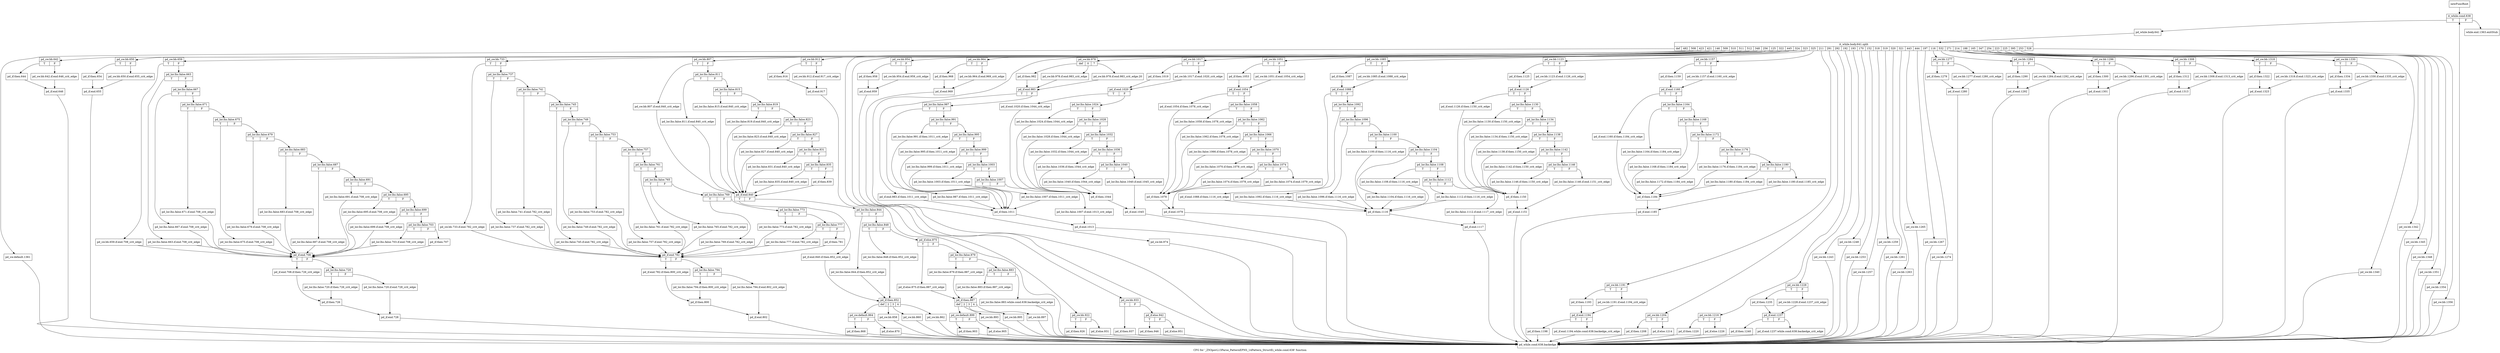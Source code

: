 digraph "CFG for '_ZN3povL13Parse_PatternEPNS_14Pattern_StructEi_while.cond.638' function" {
	label="CFG for '_ZN3povL13Parse_PatternEPNS_14Pattern_StructEi_while.cond.638' function";

	Node0x28d3e80 [shape=record,label="{newFuncRoot}"];
	Node0x28d3e80 -> Node0x28d3f20;
	Node0x28d3ed0 [shape=record,label="{while.end.1363.exitStub}"];
	Node0x28d3f20 [shape=record,label="{it_while.cond.638|{<s0>T|<s1>F}}"];
	Node0x28d3f20:s0 -> Node0x28d3f70;
	Node0x28d3f20:s1 -> Node0x28d3ed0;
	Node0x28d3f70 [shape=record,label="{pd_while.body.641}"];
	Node0x28d3f70 -> Node0x3920010;
	Node0x3920010 [shape=record,label="{it_while.body.641.split|{<s0>def|<s1>482|<s2>508|<s3>423|<s4>421|<s5>146|<s6>509|<s7>510|<s8>511|<s9>512|<s10>348|<s11>256|<s12>125|<s13>322|<s14>445|<s15>324|<s16>323|<s17>325|<s18>211|<s19>291|<s20>292|<s21>192|<s22>193|<s23>170|<s24>152|<s25>318|<s26>319|<s27>320|<s28>321|<s29>443|<s30>444|<s31>197|<s32>116|<s33>532|<s34>271|<s35>214|<s36>188|<s37>165|<s38>347|<s39>254|<s40>223|<s41>225|<s42>395|<s43>253|<s44>528}}"];
	Node0x3920010:s0 -> Node0x28da050;
	Node0x3920010:s1 -> Node0x28d9f10;
	Node0x3920010:s2 -> Node0x28d9dd0;
	Node0x3920010:s3 -> Node0x28d93d0;
	Node0x3920010:s4 -> Node0x28d89d0;
	Node0x3920010:s5 -> Node0x28d7c10;
	Node0x3920010:s6 -> Node0x28d7ad0;
	Node0x3920010:s7 -> Node0x28d79e0;
	Node0x3920010:s8 -> Node0x28d7850;
	Node0x3920010:s9 -> Node0x28d7710;
	Node0x3920010:s10 -> Node0x28d75d0;
	Node0x3920010:s11 -> Node0x28d7580;
	Node0x3920010:s12 -> Node0x28d6ef0;
	Node0x3920010:s13 -> Node0x28d6950;
	Node0x3920010:s14 -> Node0x28d63b0;
	Node0x3920010:s15 -> Node0x28d5d70;
	Node0x3920010:s16 -> Node0x28d57d0;
	Node0x3920010:s17 -> Node0x28d5230;
	Node0x3920010:s18 -> Node0x28d5050;
	Node0x3920010:s19 -> Node0x28d4f60;
	Node0x3920010:s20 -> Node0x28d4e70;
	Node0x3920010:s21 -> Node0x28d4c90;
	Node0x3920010:s22 -> Node0x28d4c40;
	Node0x3920010:s23 -> Node0x28d4bf0;
	Node0x3920010:s24 -> Node0x28d4ba0;
	Node0x3920010:s25 -> Node0x28d4b50;
	Node0x3920010:s26 -> Node0x28d4b00;
	Node0x3920010:s27 -> Node0x28d4ab0;
	Node0x3920010:s28 -> Node0x28d4a60;
	Node0x3920010:s29 -> Node0x28d4a10;
	Node0x3920010:s30 -> Node0x28d49c0;
	Node0x3920010:s31 -> Node0x28d4970;
	Node0x3920010:s32 -> Node0x28d4830;
	Node0x3920010:s33 -> Node0x28d46f0;
	Node0x3920010:s34 -> Node0x28d45b0;
	Node0x3920010:s35 -> Node0x28d4470;
	Node0x3920010:s36 -> Node0x28d4330;
	Node0x3920010:s37 -> Node0x28d41f0;
	Node0x3920010:s38 -> Node0x28d41a0;
	Node0x3920010:s39 -> Node0x28d4150;
	Node0x3920010:s40 -> Node0x28d4100;
	Node0x3920010:s41 -> Node0x28d40b0;
	Node0x3920010:s42 -> Node0x28d4060;
	Node0x3920010:s43 -> Node0x28d4010;
	Node0x3920010:s44 -> Node0x28d3fc0;
	Node0x28d3fc0 [shape=record,label="{pd_sw.bb.1356}"];
	Node0x28d3fc0 -> Node0x28da0a0;
	Node0x28d4010 [shape=record,label="{pd_sw.bb.1354}"];
	Node0x28d4010 -> Node0x28da0a0;
	Node0x28d4060 [shape=record,label="{pd_sw.bb.1351}"];
	Node0x28d4060 -> Node0x28da0a0;
	Node0x28d40b0 [shape=record,label="{pd_sw.bb.1348}"];
	Node0x28d40b0 -> Node0x28da0a0;
	Node0x28d4100 [shape=record,label="{pd_sw.bb.1345}"];
	Node0x28d4100 -> Node0x28da0a0;
	Node0x28d4150 [shape=record,label="{pd_sw.bb.1342}"];
	Node0x28d4150 -> Node0x28da0a0;
	Node0x28d41a0 [shape=record,label="{pd_sw.bb.1340}"];
	Node0x28d41a0 -> Node0x28da0a0;
	Node0x28d41f0 [shape=record,label="{pd_sw.bb.1330|{<s0>T|<s1>F}}"];
	Node0x28d41f0:s0 -> Node0x28d4290;
	Node0x28d41f0:s1 -> Node0x28d4240;
	Node0x28d4240 [shape=record,label="{pd_sw.bb.1330.if.end.1335_crit_edge}"];
	Node0x28d4240 -> Node0x28d42e0;
	Node0x28d4290 [shape=record,label="{pd_if.then.1334}"];
	Node0x28d4290 -> Node0x28d42e0;
	Node0x28d42e0 [shape=record,label="{pd_if.end.1335}"];
	Node0x28d42e0 -> Node0x28da0a0;
	Node0x28d4330 [shape=record,label="{pd_sw.bb.1318|{<s0>T|<s1>F}}"];
	Node0x28d4330:s0 -> Node0x28d43d0;
	Node0x28d4330:s1 -> Node0x28d4380;
	Node0x28d4380 [shape=record,label="{pd_sw.bb.1318.if.end.1323_crit_edge}"];
	Node0x28d4380 -> Node0x28d4420;
	Node0x28d43d0 [shape=record,label="{pd_if.then.1322}"];
	Node0x28d43d0 -> Node0x28d4420;
	Node0x28d4420 [shape=record,label="{pd_if.end.1323}"];
	Node0x28d4420 -> Node0x28da0a0;
	Node0x28d4470 [shape=record,label="{pd_sw.bb.1308|{<s0>T|<s1>F}}"];
	Node0x28d4470:s0 -> Node0x28d4510;
	Node0x28d4470:s1 -> Node0x28d44c0;
	Node0x28d44c0 [shape=record,label="{pd_sw.bb.1308.if.end.1313_crit_edge}"];
	Node0x28d44c0 -> Node0x28d4560;
	Node0x28d4510 [shape=record,label="{pd_if.then.1312}"];
	Node0x28d4510 -> Node0x28d4560;
	Node0x28d4560 [shape=record,label="{pd_if.end.1313}"];
	Node0x28d4560 -> Node0x28da0a0;
	Node0x28d45b0 [shape=record,label="{pd_sw.bb.1296|{<s0>T|<s1>F}}"];
	Node0x28d45b0:s0 -> Node0x28d4650;
	Node0x28d45b0:s1 -> Node0x28d4600;
	Node0x28d4600 [shape=record,label="{pd_sw.bb.1296.if.end.1301_crit_edge}"];
	Node0x28d4600 -> Node0x28d46a0;
	Node0x28d4650 [shape=record,label="{pd_if.then.1300}"];
	Node0x28d4650 -> Node0x28d46a0;
	Node0x28d46a0 [shape=record,label="{pd_if.end.1301}"];
	Node0x28d46a0 -> Node0x28da0a0;
	Node0x28d46f0 [shape=record,label="{pd_sw.bb.1284|{<s0>T|<s1>F}}"];
	Node0x28d46f0:s0 -> Node0x28d4790;
	Node0x28d46f0:s1 -> Node0x28d4740;
	Node0x28d4740 [shape=record,label="{pd_sw.bb.1284.if.end.1292_crit_edge}"];
	Node0x28d4740 -> Node0x28d47e0;
	Node0x28d4790 [shape=record,label="{pd_if.then.1290}"];
	Node0x28d4790 -> Node0x28d47e0;
	Node0x28d47e0 [shape=record,label="{pd_if.end.1292}"];
	Node0x28d47e0 -> Node0x28da0a0;
	Node0x28d4830 [shape=record,label="{pd_sw.bb.1277|{<s0>T|<s1>F}}"];
	Node0x28d4830:s0 -> Node0x28d48d0;
	Node0x28d4830:s1 -> Node0x28d4880;
	Node0x28d4880 [shape=record,label="{pd_sw.bb.1277.if.end.1280_crit_edge}"];
	Node0x28d4880 -> Node0x28d4920;
	Node0x28d48d0 [shape=record,label="{pd_if.then.1279}"];
	Node0x28d48d0 -> Node0x28d4920;
	Node0x28d4920 [shape=record,label="{pd_if.end.1280}"];
	Node0x28d4920 -> Node0x28da0a0;
	Node0x28d4970 [shape=record,label="{pd_sw.bb.1274}"];
	Node0x28d4970 -> Node0x28da0a0;
	Node0x28d49c0 [shape=record,label="{pd_sw.bb.1267}"];
	Node0x28d49c0 -> Node0x28da0a0;
	Node0x28d4a10 [shape=record,label="{pd_sw.bb.1265}"];
	Node0x28d4a10 -> Node0x28da0a0;
	Node0x28d4a60 [shape=record,label="{pd_sw.bb.1263}"];
	Node0x28d4a60 -> Node0x28da0a0;
	Node0x28d4ab0 [shape=record,label="{pd_sw.bb.1261}"];
	Node0x28d4ab0 -> Node0x28da0a0;
	Node0x28d4b00 [shape=record,label="{pd_sw.bb.1259}"];
	Node0x28d4b00 -> Node0x28da0a0;
	Node0x28d4b50 [shape=record,label="{pd_sw.bb.1257}"];
	Node0x28d4b50 -> Node0x28da0a0;
	Node0x28d4ba0 [shape=record,label="{pd_sw.bb.1253}"];
	Node0x28d4ba0 -> Node0x28da0a0;
	Node0x28d4bf0 [shape=record,label="{pd_sw.bb.1248}"];
	Node0x28d4bf0 -> Node0x28da0a0;
	Node0x28d4c40 [shape=record,label="{pd_sw.bb.1243}"];
	Node0x28d4c40 -> Node0x28da0a0;
	Node0x28d4c90 [shape=record,label="{pd_sw.bb.1228|{<s0>T|<s1>F}}"];
	Node0x28d4c90:s0 -> Node0x28d4d30;
	Node0x28d4c90:s1 -> Node0x28d4ce0;
	Node0x28d4ce0 [shape=record,label="{pd_sw.bb.1228.if.end.1237_crit_edge}"];
	Node0x28d4ce0 -> Node0x28d4d80;
	Node0x28d4d30 [shape=record,label="{pd_if.then.1235}"];
	Node0x28d4d30 -> Node0x28d4d80;
	Node0x28d4d80 [shape=record,label="{pd_if.end.1237|{<s0>T|<s1>F}}"];
	Node0x28d4d80:s0 -> Node0x28d4e20;
	Node0x28d4d80:s1 -> Node0x28d4dd0;
	Node0x28d4dd0 [shape=record,label="{pd_if.end.1237.while.cond.638.backedge_crit_edge}"];
	Node0x28d4dd0 -> Node0x28da0a0;
	Node0x28d4e20 [shape=record,label="{pd_if.then.1240}"];
	Node0x28d4e20 -> Node0x28da0a0;
	Node0x28d4e70 [shape=record,label="{pd_sw.bb.1216|{<s0>T|<s1>F}}"];
	Node0x28d4e70:s0 -> Node0x28d4f10;
	Node0x28d4e70:s1 -> Node0x28d4ec0;
	Node0x28d4ec0 [shape=record,label="{pd_if.else.1226}"];
	Node0x28d4ec0 -> Node0x28da0a0;
	Node0x28d4f10 [shape=record,label="{pd_if.then.1220}"];
	Node0x28d4f10 -> Node0x28da0a0;
	Node0x28d4f60 [shape=record,label="{pd_sw.bb.1204|{<s0>T|<s1>F}}"];
	Node0x28d4f60:s0 -> Node0x28d5000;
	Node0x28d4f60:s1 -> Node0x28d4fb0;
	Node0x28d4fb0 [shape=record,label="{pd_if.else.1214}"];
	Node0x28d4fb0 -> Node0x28da0a0;
	Node0x28d5000 [shape=record,label="{pd_if.then.1208}"];
	Node0x28d5000 -> Node0x28da0a0;
	Node0x28d5050 [shape=record,label="{pd_sw.bb.1191|{<s0>T|<s1>F}}"];
	Node0x28d5050:s0 -> Node0x28d50f0;
	Node0x28d5050:s1 -> Node0x28d50a0;
	Node0x28d50a0 [shape=record,label="{pd_sw.bb.1191.if.end.1194_crit_edge}"];
	Node0x28d50a0 -> Node0x28d5140;
	Node0x28d50f0 [shape=record,label="{pd_if.then.1193}"];
	Node0x28d50f0 -> Node0x28d5140;
	Node0x28d5140 [shape=record,label="{pd_if.end.1194|{<s0>T|<s1>F}}"];
	Node0x28d5140:s0 -> Node0x28d51e0;
	Node0x28d5140:s1 -> Node0x28d5190;
	Node0x28d5190 [shape=record,label="{pd_if.end.1194.while.cond.638.backedge_crit_edge}"];
	Node0x28d5190 -> Node0x28da0a0;
	Node0x28d51e0 [shape=record,label="{pd_if.then.1198}"];
	Node0x28d51e0 -> Node0x28da0a0;
	Node0x28d5230 [shape=record,label="{pd_sw.bb.1157|{<s0>T|<s1>F}}"];
	Node0x28d5230:s0 -> Node0x28d52d0;
	Node0x28d5230:s1 -> Node0x28d5280;
	Node0x28d5280 [shape=record,label="{pd_sw.bb.1157.if.end.1160_crit_edge}"];
	Node0x28d5280 -> Node0x28d5320;
	Node0x28d52d0 [shape=record,label="{pd_if.then.1159}"];
	Node0x28d52d0 -> Node0x28d5320;
	Node0x28d5320 [shape=record,label="{pd_if.end.1160|{<s0>T|<s1>F}}"];
	Node0x28d5320:s0 -> Node0x28d56e0;
	Node0x28d5320:s1 -> Node0x28d5370;
	Node0x28d5370 [shape=record,label="{pd_lor.lhs.false.1164|{<s0>T|<s1>F}}"];
	Node0x28d5370:s0 -> Node0x28d5690;
	Node0x28d5370:s1 -> Node0x28d53c0;
	Node0x28d53c0 [shape=record,label="{pd_lor.lhs.false.1168|{<s0>T|<s1>F}}"];
	Node0x28d53c0:s0 -> Node0x28d5640;
	Node0x28d53c0:s1 -> Node0x28d5410;
	Node0x28d5410 [shape=record,label="{pd_lor.lhs.false.1172|{<s0>T|<s1>F}}"];
	Node0x28d5410:s0 -> Node0x28d55f0;
	Node0x28d5410:s1 -> Node0x28d5460;
	Node0x28d5460 [shape=record,label="{pd_lor.lhs.false.1176|{<s0>T|<s1>F}}"];
	Node0x28d5460:s0 -> Node0x28d55a0;
	Node0x28d5460:s1 -> Node0x28d54b0;
	Node0x28d54b0 [shape=record,label="{pd_lor.lhs.false.1180|{<s0>T|<s1>F}}"];
	Node0x28d54b0:s0 -> Node0x28d5550;
	Node0x28d54b0:s1 -> Node0x28d5500;
	Node0x28d5500 [shape=record,label="{pd_lor.lhs.false.1180.if.end.1185_crit_edge}"];
	Node0x28d5500 -> Node0x28d5780;
	Node0x28d5550 [shape=record,label="{pd_lor.lhs.false.1180.if.then.1184_crit_edge}"];
	Node0x28d5550 -> Node0x28d5730;
	Node0x28d55a0 [shape=record,label="{pd_lor.lhs.false.1176.if.then.1184_crit_edge}"];
	Node0x28d55a0 -> Node0x28d5730;
	Node0x28d55f0 [shape=record,label="{pd_lor.lhs.false.1172.if.then.1184_crit_edge}"];
	Node0x28d55f0 -> Node0x28d5730;
	Node0x28d5640 [shape=record,label="{pd_lor.lhs.false.1168.if.then.1184_crit_edge}"];
	Node0x28d5640 -> Node0x28d5730;
	Node0x28d5690 [shape=record,label="{pd_lor.lhs.false.1164.if.then.1184_crit_edge}"];
	Node0x28d5690 -> Node0x28d5730;
	Node0x28d56e0 [shape=record,label="{pd_if.end.1160.if.then.1184_crit_edge}"];
	Node0x28d56e0 -> Node0x28d5730;
	Node0x28d5730 [shape=record,label="{pd_if.then.1184}"];
	Node0x28d5730 -> Node0x28d5780;
	Node0x28d5780 [shape=record,label="{pd_if.end.1185}"];
	Node0x28d5780 -> Node0x28da0a0;
	Node0x28d57d0 [shape=record,label="{pd_sw.bb.1123|{<s0>T|<s1>F}}"];
	Node0x28d57d0:s0 -> Node0x28d5870;
	Node0x28d57d0:s1 -> Node0x28d5820;
	Node0x28d5820 [shape=record,label="{pd_sw.bb.1123.if.end.1126_crit_edge}"];
	Node0x28d5820 -> Node0x28d58c0;
	Node0x28d5870 [shape=record,label="{pd_if.then.1125}"];
	Node0x28d5870 -> Node0x28d58c0;
	Node0x28d58c0 [shape=record,label="{pd_if.end.1126|{<s0>T|<s1>F}}"];
	Node0x28d58c0:s0 -> Node0x28d5c80;
	Node0x28d58c0:s1 -> Node0x28d5910;
	Node0x28d5910 [shape=record,label="{pd_lor.lhs.false.1130|{<s0>T|<s1>F}}"];
	Node0x28d5910:s0 -> Node0x28d5c30;
	Node0x28d5910:s1 -> Node0x28d5960;
	Node0x28d5960 [shape=record,label="{pd_lor.lhs.false.1134|{<s0>T|<s1>F}}"];
	Node0x28d5960:s0 -> Node0x28d5be0;
	Node0x28d5960:s1 -> Node0x28d59b0;
	Node0x28d59b0 [shape=record,label="{pd_lor.lhs.false.1138|{<s0>T|<s1>F}}"];
	Node0x28d59b0:s0 -> Node0x28d5b90;
	Node0x28d59b0:s1 -> Node0x28d5a00;
	Node0x28d5a00 [shape=record,label="{pd_lor.lhs.false.1142|{<s0>T|<s1>F}}"];
	Node0x28d5a00:s0 -> Node0x28d5b40;
	Node0x28d5a00:s1 -> Node0x28d5a50;
	Node0x28d5a50 [shape=record,label="{pd_lor.lhs.false.1146|{<s0>T|<s1>F}}"];
	Node0x28d5a50:s0 -> Node0x28d5af0;
	Node0x28d5a50:s1 -> Node0x28d5aa0;
	Node0x28d5aa0 [shape=record,label="{pd_lor.lhs.false.1146.if.end.1151_crit_edge}"];
	Node0x28d5aa0 -> Node0x28d5d20;
	Node0x28d5af0 [shape=record,label="{pd_lor.lhs.false.1146.if.then.1150_crit_edge}"];
	Node0x28d5af0 -> Node0x28d5cd0;
	Node0x28d5b40 [shape=record,label="{pd_lor.lhs.false.1142.if.then.1150_crit_edge}"];
	Node0x28d5b40 -> Node0x28d5cd0;
	Node0x28d5b90 [shape=record,label="{pd_lor.lhs.false.1138.if.then.1150_crit_edge}"];
	Node0x28d5b90 -> Node0x28d5cd0;
	Node0x28d5be0 [shape=record,label="{pd_lor.lhs.false.1134.if.then.1150_crit_edge}"];
	Node0x28d5be0 -> Node0x28d5cd0;
	Node0x28d5c30 [shape=record,label="{pd_lor.lhs.false.1130.if.then.1150_crit_edge}"];
	Node0x28d5c30 -> Node0x28d5cd0;
	Node0x28d5c80 [shape=record,label="{pd_if.end.1126.if.then.1150_crit_edge}"];
	Node0x28d5c80 -> Node0x28d5cd0;
	Node0x28d5cd0 [shape=record,label="{pd_if.then.1150}"];
	Node0x28d5cd0 -> Node0x28d5d20;
	Node0x28d5d20 [shape=record,label="{pd_if.end.1151}"];
	Node0x28d5d20 -> Node0x28da0a0;
	Node0x28d5d70 [shape=record,label="{pd_sw.bb.1085|{<s0>T|<s1>F}}"];
	Node0x28d5d70:s0 -> Node0x28d5e10;
	Node0x28d5d70:s1 -> Node0x28d5dc0;
	Node0x28d5dc0 [shape=record,label="{pd_sw.bb.1085.if.end.1088_crit_edge}"];
	Node0x28d5dc0 -> Node0x28d5e60;
	Node0x28d5e10 [shape=record,label="{pd_if.then.1087}"];
	Node0x28d5e10 -> Node0x28d5e60;
	Node0x28d5e60 [shape=record,label="{pd_if.end.1088|{<s0>T|<s1>F}}"];
	Node0x28d5e60:s0 -> Node0x28d62c0;
	Node0x28d5e60:s1 -> Node0x28d5eb0;
	Node0x28d5eb0 [shape=record,label="{pd_lor.lhs.false.1092|{<s0>T|<s1>F}}"];
	Node0x28d5eb0:s0 -> Node0x28d6270;
	Node0x28d5eb0:s1 -> Node0x28d5f00;
	Node0x28d5f00 [shape=record,label="{pd_lor.lhs.false.1096|{<s0>T|<s1>F}}"];
	Node0x28d5f00:s0 -> Node0x28d6220;
	Node0x28d5f00:s1 -> Node0x28d5f50;
	Node0x28d5f50 [shape=record,label="{pd_lor.lhs.false.1100|{<s0>T|<s1>F}}"];
	Node0x28d5f50:s0 -> Node0x28d61d0;
	Node0x28d5f50:s1 -> Node0x28d5fa0;
	Node0x28d5fa0 [shape=record,label="{pd_lor.lhs.false.1104|{<s0>T|<s1>F}}"];
	Node0x28d5fa0:s0 -> Node0x28d6180;
	Node0x28d5fa0:s1 -> Node0x28d5ff0;
	Node0x28d5ff0 [shape=record,label="{pd_lor.lhs.false.1108|{<s0>T|<s1>F}}"];
	Node0x28d5ff0:s0 -> Node0x28d6130;
	Node0x28d5ff0:s1 -> Node0x28d6040;
	Node0x28d6040 [shape=record,label="{pd_lor.lhs.false.1112|{<s0>T|<s1>F}}"];
	Node0x28d6040:s0 -> Node0x28d60e0;
	Node0x28d6040:s1 -> Node0x28d6090;
	Node0x28d6090 [shape=record,label="{pd_lor.lhs.false.1112.if.end.1117_crit_edge}"];
	Node0x28d6090 -> Node0x28d6360;
	Node0x28d60e0 [shape=record,label="{pd_lor.lhs.false.1112.if.then.1116_crit_edge}"];
	Node0x28d60e0 -> Node0x28d6310;
	Node0x28d6130 [shape=record,label="{pd_lor.lhs.false.1108.if.then.1116_crit_edge}"];
	Node0x28d6130 -> Node0x28d6310;
	Node0x28d6180 [shape=record,label="{pd_lor.lhs.false.1104.if.then.1116_crit_edge}"];
	Node0x28d6180 -> Node0x28d6310;
	Node0x28d61d0 [shape=record,label="{pd_lor.lhs.false.1100.if.then.1116_crit_edge}"];
	Node0x28d61d0 -> Node0x28d6310;
	Node0x28d6220 [shape=record,label="{pd_lor.lhs.false.1096.if.then.1116_crit_edge}"];
	Node0x28d6220 -> Node0x28d6310;
	Node0x28d6270 [shape=record,label="{pd_lor.lhs.false.1092.if.then.1116_crit_edge}"];
	Node0x28d6270 -> Node0x28d6310;
	Node0x28d62c0 [shape=record,label="{pd_if.end.1088.if.then.1116_crit_edge}"];
	Node0x28d62c0 -> Node0x28d6310;
	Node0x28d6310 [shape=record,label="{pd_if.then.1116}"];
	Node0x28d6310 -> Node0x28d6360;
	Node0x28d6360 [shape=record,label="{pd_if.end.1117}"];
	Node0x28d6360 -> Node0x28da0a0;
	Node0x28d63b0 [shape=record,label="{pd_sw.bb.1051|{<s0>T|<s1>F}}"];
	Node0x28d63b0:s0 -> Node0x28d6450;
	Node0x28d63b0:s1 -> Node0x28d6400;
	Node0x28d6400 [shape=record,label="{pd_sw.bb.1051.if.end.1054_crit_edge}"];
	Node0x28d6400 -> Node0x28d64a0;
	Node0x28d6450 [shape=record,label="{pd_if.then.1053}"];
	Node0x28d6450 -> Node0x28d64a0;
	Node0x28d64a0 [shape=record,label="{pd_if.end.1054|{<s0>T|<s1>F}}"];
	Node0x28d64a0:s0 -> Node0x28d6860;
	Node0x28d64a0:s1 -> Node0x28d64f0;
	Node0x28d64f0 [shape=record,label="{pd_lor.lhs.false.1058|{<s0>T|<s1>F}}"];
	Node0x28d64f0:s0 -> Node0x28d6810;
	Node0x28d64f0:s1 -> Node0x28d6540;
	Node0x28d6540 [shape=record,label="{pd_lor.lhs.false.1062|{<s0>T|<s1>F}}"];
	Node0x28d6540:s0 -> Node0x28d67c0;
	Node0x28d6540:s1 -> Node0x28d6590;
	Node0x28d6590 [shape=record,label="{pd_lor.lhs.false.1066|{<s0>T|<s1>F}}"];
	Node0x28d6590:s0 -> Node0x28d6770;
	Node0x28d6590:s1 -> Node0x28d65e0;
	Node0x28d65e0 [shape=record,label="{pd_lor.lhs.false.1070|{<s0>T|<s1>F}}"];
	Node0x28d65e0:s0 -> Node0x28d6720;
	Node0x28d65e0:s1 -> Node0x28d6630;
	Node0x28d6630 [shape=record,label="{pd_lor.lhs.false.1074|{<s0>T|<s1>F}}"];
	Node0x28d6630:s0 -> Node0x28d66d0;
	Node0x28d6630:s1 -> Node0x28d6680;
	Node0x28d6680 [shape=record,label="{pd_lor.lhs.false.1074.if.end.1079_crit_edge}"];
	Node0x28d6680 -> Node0x28d6900;
	Node0x28d66d0 [shape=record,label="{pd_lor.lhs.false.1074.if.then.1078_crit_edge}"];
	Node0x28d66d0 -> Node0x28d68b0;
	Node0x28d6720 [shape=record,label="{pd_lor.lhs.false.1070.if.then.1078_crit_edge}"];
	Node0x28d6720 -> Node0x28d68b0;
	Node0x28d6770 [shape=record,label="{pd_lor.lhs.false.1066.if.then.1078_crit_edge}"];
	Node0x28d6770 -> Node0x28d68b0;
	Node0x28d67c0 [shape=record,label="{pd_lor.lhs.false.1062.if.then.1078_crit_edge}"];
	Node0x28d67c0 -> Node0x28d68b0;
	Node0x28d6810 [shape=record,label="{pd_lor.lhs.false.1058.if.then.1078_crit_edge}"];
	Node0x28d6810 -> Node0x28d68b0;
	Node0x28d6860 [shape=record,label="{pd_if.end.1054.if.then.1078_crit_edge}"];
	Node0x28d6860 -> Node0x28d68b0;
	Node0x28d68b0 [shape=record,label="{pd_if.then.1078}"];
	Node0x28d68b0 -> Node0x28d6900;
	Node0x28d6900 [shape=record,label="{pd_if.end.1079}"];
	Node0x28d6900 -> Node0x28da0a0;
	Node0x28d6950 [shape=record,label="{pd_sw.bb.1017|{<s0>T|<s1>F}}"];
	Node0x28d6950:s0 -> Node0x28d69f0;
	Node0x28d6950:s1 -> Node0x28d69a0;
	Node0x28d69a0 [shape=record,label="{pd_sw.bb.1017.if.end.1020_crit_edge}"];
	Node0x28d69a0 -> Node0x28d6a40;
	Node0x28d69f0 [shape=record,label="{pd_if.then.1019}"];
	Node0x28d69f0 -> Node0x28d6a40;
	Node0x28d6a40 [shape=record,label="{pd_if.end.1020|{<s0>T|<s1>F}}"];
	Node0x28d6a40:s0 -> Node0x28d6e00;
	Node0x28d6a40:s1 -> Node0x28d6a90;
	Node0x28d6a90 [shape=record,label="{pd_lor.lhs.false.1024|{<s0>T|<s1>F}}"];
	Node0x28d6a90:s0 -> Node0x28d6db0;
	Node0x28d6a90:s1 -> Node0x28d6ae0;
	Node0x28d6ae0 [shape=record,label="{pd_lor.lhs.false.1028|{<s0>T|<s1>F}}"];
	Node0x28d6ae0:s0 -> Node0x28d6d60;
	Node0x28d6ae0:s1 -> Node0x28d6b30;
	Node0x28d6b30 [shape=record,label="{pd_lor.lhs.false.1032|{<s0>T|<s1>F}}"];
	Node0x28d6b30:s0 -> Node0x28d6d10;
	Node0x28d6b30:s1 -> Node0x28d6b80;
	Node0x28d6b80 [shape=record,label="{pd_lor.lhs.false.1036|{<s0>T|<s1>F}}"];
	Node0x28d6b80:s0 -> Node0x28d6cc0;
	Node0x28d6b80:s1 -> Node0x28d6bd0;
	Node0x28d6bd0 [shape=record,label="{pd_lor.lhs.false.1040|{<s0>T|<s1>F}}"];
	Node0x28d6bd0:s0 -> Node0x28d6c70;
	Node0x28d6bd0:s1 -> Node0x28d6c20;
	Node0x28d6c20 [shape=record,label="{pd_lor.lhs.false.1040.if.end.1045_crit_edge}"];
	Node0x28d6c20 -> Node0x28d6ea0;
	Node0x28d6c70 [shape=record,label="{pd_lor.lhs.false.1040.if.then.1044_crit_edge}"];
	Node0x28d6c70 -> Node0x28d6e50;
	Node0x28d6cc0 [shape=record,label="{pd_lor.lhs.false.1036.if.then.1044_crit_edge}"];
	Node0x28d6cc0 -> Node0x28d6e50;
	Node0x28d6d10 [shape=record,label="{pd_lor.lhs.false.1032.if.then.1044_crit_edge}"];
	Node0x28d6d10 -> Node0x28d6e50;
	Node0x28d6d60 [shape=record,label="{pd_lor.lhs.false.1028.if.then.1044_crit_edge}"];
	Node0x28d6d60 -> Node0x28d6e50;
	Node0x28d6db0 [shape=record,label="{pd_lor.lhs.false.1024.if.then.1044_crit_edge}"];
	Node0x28d6db0 -> Node0x28d6e50;
	Node0x28d6e00 [shape=record,label="{pd_if.end.1020.if.then.1044_crit_edge}"];
	Node0x28d6e00 -> Node0x28d6e50;
	Node0x28d6e50 [shape=record,label="{pd_if.then.1044}"];
	Node0x28d6e50 -> Node0x28d6ea0;
	Node0x28d6ea0 [shape=record,label="{pd_if.end.1045}"];
	Node0x28d6ea0 -> Node0x28da0a0;
	Node0x28d6ef0 [shape=record,label="{pd_sw.bb.978|{<s0>def|<s1>0|<s2>7}}"];
	Node0x28d6ef0:s0 -> Node0x28d6fe0;
	Node0x28d6ef0:s1 -> Node0x28d6f90;
	Node0x28d6ef0:s2 -> Node0x28d6f40;
	Node0x28d6f40 [shape=record,label="{pd_sw.bb.978.if.end.983_crit_edge.20}"];
	Node0x28d6f40 -> Node0x28d7030;
	Node0x28d6f90 [shape=record,label="{pd_sw.bb.978.if.end.983_crit_edge}"];
	Node0x28d6f90 -> Node0x28d7030;
	Node0x28d6fe0 [shape=record,label="{pd_if.then.982}"];
	Node0x28d6fe0 -> Node0x28d7030;
	Node0x28d7030 [shape=record,label="{pd_if.end.983|{<s0>T|<s1>F}}"];
	Node0x28d7030:s0 -> Node0x28d7490;
	Node0x28d7030:s1 -> Node0x28d7080;
	Node0x28d7080 [shape=record,label="{pd_lor.lhs.false.987|{<s0>T|<s1>F}}"];
	Node0x28d7080:s0 -> Node0x28d7440;
	Node0x28d7080:s1 -> Node0x28d70d0;
	Node0x28d70d0 [shape=record,label="{pd_lor.lhs.false.991|{<s0>T|<s1>F}}"];
	Node0x28d70d0:s0 -> Node0x28d73f0;
	Node0x28d70d0:s1 -> Node0x28d7120;
	Node0x28d7120 [shape=record,label="{pd_lor.lhs.false.995|{<s0>T|<s1>F}}"];
	Node0x28d7120:s0 -> Node0x28d73a0;
	Node0x28d7120:s1 -> Node0x28d7170;
	Node0x28d7170 [shape=record,label="{pd_lor.lhs.false.999|{<s0>T|<s1>F}}"];
	Node0x28d7170:s0 -> Node0x28d7350;
	Node0x28d7170:s1 -> Node0x28d71c0;
	Node0x28d71c0 [shape=record,label="{pd_lor.lhs.false.1003|{<s0>T|<s1>F}}"];
	Node0x28d71c0:s0 -> Node0x28d7300;
	Node0x28d71c0:s1 -> Node0x28d7210;
	Node0x28d7210 [shape=record,label="{pd_lor.lhs.false.1007|{<s0>T|<s1>F}}"];
	Node0x28d7210:s0 -> Node0x28d72b0;
	Node0x28d7210:s1 -> Node0x28d7260;
	Node0x28d7260 [shape=record,label="{pd_lor.lhs.false.1007.if.end.1013_crit_edge}"];
	Node0x28d7260 -> Node0x28d7530;
	Node0x28d72b0 [shape=record,label="{pd_lor.lhs.false.1007.if.then.1011_crit_edge}"];
	Node0x28d72b0 -> Node0x28d74e0;
	Node0x28d7300 [shape=record,label="{pd_lor.lhs.false.1003.if.then.1011_crit_edge}"];
	Node0x28d7300 -> Node0x28d74e0;
	Node0x28d7350 [shape=record,label="{pd_lor.lhs.false.999.if.then.1011_crit_edge}"];
	Node0x28d7350 -> Node0x28d74e0;
	Node0x28d73a0 [shape=record,label="{pd_lor.lhs.false.995.if.then.1011_crit_edge}"];
	Node0x28d73a0 -> Node0x28d74e0;
	Node0x28d73f0 [shape=record,label="{pd_lor.lhs.false.991.if.then.1011_crit_edge}"];
	Node0x28d73f0 -> Node0x28d74e0;
	Node0x28d7440 [shape=record,label="{pd_lor.lhs.false.987.if.then.1011_crit_edge}"];
	Node0x28d7440 -> Node0x28d74e0;
	Node0x28d7490 [shape=record,label="{pd_if.end.983.if.then.1011_crit_edge}"];
	Node0x28d7490 -> Node0x28d74e0;
	Node0x28d74e0 [shape=record,label="{pd_if.then.1011}"];
	Node0x28d74e0 -> Node0x28d7530;
	Node0x28d7530 [shape=record,label="{pd_if.end.1013}"];
	Node0x28d7530 -> Node0x28da0a0;
	Node0x28d7580 [shape=record,label="{pd_sw.bb.974}"];
	Node0x28d7580 -> Node0x28da0a0;
	Node0x28d75d0 [shape=record,label="{pd_sw.bb.964|{<s0>T|<s1>F}}"];
	Node0x28d75d0:s0 -> Node0x28d7670;
	Node0x28d75d0:s1 -> Node0x28d7620;
	Node0x28d7620 [shape=record,label="{pd_sw.bb.964.if.end.969_crit_edge}"];
	Node0x28d7620 -> Node0x28d76c0;
	Node0x28d7670 [shape=record,label="{pd_if.then.968}"];
	Node0x28d7670 -> Node0x28d76c0;
	Node0x28d76c0 [shape=record,label="{pd_if.end.969}"];
	Node0x28d76c0 -> Node0x28da0a0;
	Node0x28d7710 [shape=record,label="{pd_sw.bb.954|{<s0>T|<s1>F}}"];
	Node0x28d7710:s0 -> Node0x28d77b0;
	Node0x28d7710:s1 -> Node0x28d7760;
	Node0x28d7760 [shape=record,label="{pd_sw.bb.954.if.end.959_crit_edge}"];
	Node0x28d7760 -> Node0x28d7800;
	Node0x28d77b0 [shape=record,label="{pd_if.then.958}"];
	Node0x28d77b0 -> Node0x28d7800;
	Node0x28d7800 [shape=record,label="{pd_if.end.959}"];
	Node0x28d7800 -> Node0x28da0a0;
	Node0x28d7850 [shape=record,label="{pd_sw.bb.933|{<s0>T|<s1>F}}"];
	Node0x28d7850:s0 -> Node0x28d7990;
	Node0x28d7850:s1 -> Node0x28d78a0;
	Node0x28d78a0 [shape=record,label="{pd_if.else.942|{<s0>T|<s1>F}}"];
	Node0x28d78a0:s0 -> Node0x28d7940;
	Node0x28d78a0:s1 -> Node0x28d78f0;
	Node0x28d78f0 [shape=record,label="{pd_if.else.951}"];
	Node0x28d78f0 -> Node0x28da0a0;
	Node0x28d7940 [shape=record,label="{pd_if.then.946}"];
	Node0x28d7940 -> Node0x28da0a0;
	Node0x28d7990 [shape=record,label="{pd_if.then.937}"];
	Node0x28d7990 -> Node0x28da0a0;
	Node0x28d79e0 [shape=record,label="{pd_sw.bb.922|{<s0>T|<s1>F}}"];
	Node0x28d79e0:s0 -> Node0x28d7a80;
	Node0x28d79e0:s1 -> Node0x28d7a30;
	Node0x28d7a30 [shape=record,label="{pd_if.else.931}"];
	Node0x28d7a30 -> Node0x28da0a0;
	Node0x28d7a80 [shape=record,label="{pd_if.then.926}"];
	Node0x28d7a80 -> Node0x28da0a0;
	Node0x28d7ad0 [shape=record,label="{pd_sw.bb.912|{<s0>T|<s1>F}}"];
	Node0x28d7ad0:s0 -> Node0x28d7b70;
	Node0x28d7ad0:s1 -> Node0x28d7b20;
	Node0x28d7b20 [shape=record,label="{pd_sw.bb.912.if.end.917_crit_edge}"];
	Node0x28d7b20 -> Node0x28d7bc0;
	Node0x28d7b70 [shape=record,label="{pd_if.then.916}"];
	Node0x28d7b70 -> Node0x28d7bc0;
	Node0x28d7bc0 [shape=record,label="{pd_if.end.917}"];
	Node0x28d7bc0 -> Node0x28da0a0;
	Node0x28d7c10 [shape=record,label="{pd_sw.bb.807|{<s0>T|<s1>F}}"];
	Node0x28d7c10:s0 -> Node0x28d8110;
	Node0x28d7c10:s1 -> Node0x28d7c60;
	Node0x28d7c60 [shape=record,label="{pd_lor.lhs.false.811|{<s0>T|<s1>F}}"];
	Node0x28d7c60:s0 -> Node0x28d80c0;
	Node0x28d7c60:s1 -> Node0x28d7cb0;
	Node0x28d7cb0 [shape=record,label="{pd_lor.lhs.false.815|{<s0>T|<s1>F}}"];
	Node0x28d7cb0:s0 -> Node0x28d8070;
	Node0x28d7cb0:s1 -> Node0x28d7d00;
	Node0x28d7d00 [shape=record,label="{pd_lor.lhs.false.819|{<s0>T|<s1>F}}"];
	Node0x28d7d00:s0 -> Node0x28d8020;
	Node0x28d7d00:s1 -> Node0x28d7d50;
	Node0x28d7d50 [shape=record,label="{pd_lor.lhs.false.823|{<s0>T|<s1>F}}"];
	Node0x28d7d50:s0 -> Node0x28d7fd0;
	Node0x28d7d50:s1 -> Node0x28d7da0;
	Node0x28d7da0 [shape=record,label="{pd_lor.lhs.false.827|{<s0>T|<s1>F}}"];
	Node0x28d7da0:s0 -> Node0x28d7f80;
	Node0x28d7da0:s1 -> Node0x28d7df0;
	Node0x28d7df0 [shape=record,label="{pd_lor.lhs.false.831|{<s0>T|<s1>F}}"];
	Node0x28d7df0:s0 -> Node0x28d7f30;
	Node0x28d7df0:s1 -> Node0x28d7e40;
	Node0x28d7e40 [shape=record,label="{pd_lor.lhs.false.835|{<s0>T|<s1>F}}"];
	Node0x28d7e40:s0 -> Node0x28d7ee0;
	Node0x28d7e40:s1 -> Node0x28d7e90;
	Node0x28d7e90 [shape=record,label="{pd_if.then.839}"];
	Node0x28d7e90 -> Node0x28d8160;
	Node0x28d7ee0 [shape=record,label="{pd_lor.lhs.false.835.if.end.840_crit_edge}"];
	Node0x28d7ee0 -> Node0x28d8160;
	Node0x28d7f30 [shape=record,label="{pd_lor.lhs.false.831.if.end.840_crit_edge}"];
	Node0x28d7f30 -> Node0x28d8160;
	Node0x28d7f80 [shape=record,label="{pd_lor.lhs.false.827.if.end.840_crit_edge}"];
	Node0x28d7f80 -> Node0x28d8160;
	Node0x28d7fd0 [shape=record,label="{pd_lor.lhs.false.823.if.end.840_crit_edge}"];
	Node0x28d7fd0 -> Node0x28d8160;
	Node0x28d8020 [shape=record,label="{pd_lor.lhs.false.819.if.end.840_crit_edge}"];
	Node0x28d8020 -> Node0x28d8160;
	Node0x28d8070 [shape=record,label="{pd_lor.lhs.false.815.if.end.840_crit_edge}"];
	Node0x28d8070 -> Node0x28d8160;
	Node0x28d80c0 [shape=record,label="{pd_lor.lhs.false.811.if.end.840_crit_edge}"];
	Node0x28d80c0 -> Node0x28d8160;
	Node0x28d8110 [shape=record,label="{pd_sw.bb.807.if.end.840_crit_edge}"];
	Node0x28d8110 -> Node0x28d8160;
	Node0x28d8160 [shape=record,label="{pd_if.end.840|{<s0>T|<s1>F}}"];
	Node0x28d8160:s0 -> Node0x28d8750;
	Node0x28d8160:s1 -> Node0x28d81b0;
	Node0x28d81b0 [shape=record,label="{pd_lor.lhs.false.844|{<s0>T|<s1>F}}"];
	Node0x28d81b0:s0 -> Node0x28d8700;
	Node0x28d81b0:s1 -> Node0x28d8200;
	Node0x28d8200 [shape=record,label="{pd_lor.lhs.false.848|{<s0>T|<s1>F}}"];
	Node0x28d8200:s0 -> Node0x28d86b0;
	Node0x28d8200:s1 -> Node0x28d8250;
	Node0x28d8250 [shape=record,label="{pd_if.else.875|{<s0>T|<s1>F}}"];
	Node0x28d8250:s0 -> Node0x28d8430;
	Node0x28d8250:s1 -> Node0x28d82a0;
	Node0x28d82a0 [shape=record,label="{pd_lor.lhs.false.879|{<s0>T|<s1>F}}"];
	Node0x28d82a0:s0 -> Node0x28d83e0;
	Node0x28d82a0:s1 -> Node0x28d82f0;
	Node0x28d82f0 [shape=record,label="{pd_lor.lhs.false.883|{<s0>T|<s1>F}}"];
	Node0x28d82f0:s0 -> Node0x28d8390;
	Node0x28d82f0:s1 -> Node0x28d8340;
	Node0x28d8340 [shape=record,label="{pd_lor.lhs.false.883.while.cond.638.backedge_crit_edge}"];
	Node0x28d8340 -> Node0x28da0a0;
	Node0x28d8390 [shape=record,label="{pd_lor.lhs.false.883.if.then.887_crit_edge}"];
	Node0x28d8390 -> Node0x28d8480;
	Node0x28d83e0 [shape=record,label="{pd_lor.lhs.false.879.if.then.887_crit_edge}"];
	Node0x28d83e0 -> Node0x28d8480;
	Node0x28d8430 [shape=record,label="{pd_if.else.875.if.then.887_crit_edge}"];
	Node0x28d8430 -> Node0x28d8480;
	Node0x28d8480 [shape=record,label="{pd_if.then.887|{<s0>def|<s1>2|<s2>3|<s3>4}}"];
	Node0x28d8480:s0 -> Node0x28d85c0;
	Node0x28d8480:s1 -> Node0x28d8570;
	Node0x28d8480:s2 -> Node0x28d8520;
	Node0x28d8480:s3 -> Node0x28d84d0;
	Node0x28d84d0 [shape=record,label="{pd_sw.bb.897}"];
	Node0x28d84d0 -> Node0x28da0a0;
	Node0x28d8520 [shape=record,label="{pd_sw.bb.895}"];
	Node0x28d8520 -> Node0x28da0a0;
	Node0x28d8570 [shape=record,label="{pd_sw.bb.893}"];
	Node0x28d8570 -> Node0x28da0a0;
	Node0x28d85c0 [shape=record,label="{pd_sw.default.899|{<s0>T|<s1>F}}"];
	Node0x28d85c0:s0 -> Node0x28d8660;
	Node0x28d85c0:s1 -> Node0x28d8610;
	Node0x28d8610 [shape=record,label="{pd_if.else.905}"];
	Node0x28d8610 -> Node0x28da0a0;
	Node0x28d8660 [shape=record,label="{pd_if.then.903}"];
	Node0x28d8660 -> Node0x28da0a0;
	Node0x28d86b0 [shape=record,label="{pd_lor.lhs.false.848.if.then.852_crit_edge}"];
	Node0x28d86b0 -> Node0x28d87a0;
	Node0x28d8700 [shape=record,label="{pd_lor.lhs.false.844.if.then.852_crit_edge}"];
	Node0x28d8700 -> Node0x28d87a0;
	Node0x28d8750 [shape=record,label="{pd_if.end.840.if.then.852_crit_edge}"];
	Node0x28d8750 -> Node0x28d87a0;
	Node0x28d87a0 [shape=record,label="{pd_if.then.852|{<s0>def|<s1>2|<s2>3|<s3>4}}"];
	Node0x28d87a0:s0 -> Node0x28d88e0;
	Node0x28d87a0:s1 -> Node0x28d8890;
	Node0x28d87a0:s2 -> Node0x28d8840;
	Node0x28d87a0:s3 -> Node0x28d87f0;
	Node0x28d87f0 [shape=record,label="{pd_sw.bb.862}"];
	Node0x28d87f0 -> Node0x28da0a0;
	Node0x28d8840 [shape=record,label="{pd_sw.bb.860}"];
	Node0x28d8840 -> Node0x28da0a0;
	Node0x28d8890 [shape=record,label="{pd_sw.bb.858}"];
	Node0x28d8890 -> Node0x28da0a0;
	Node0x28d88e0 [shape=record,label="{pd_sw.default.864|{<s0>T|<s1>F}}"];
	Node0x28d88e0:s0 -> Node0x28d8980;
	Node0x28d88e0:s1 -> Node0x28d8930;
	Node0x28d8930 [shape=record,label="{pd_if.else.870}"];
	Node0x28d8930 -> Node0x28da0a0;
	Node0x28d8980 [shape=record,label="{pd_if.then.868}"];
	Node0x28d8980 -> Node0x28da0a0;
	Node0x28d89d0 [shape=record,label="{pd_sw.bb.733|{<s0>T|<s1>F}}"];
	Node0x28d89d0:s0 -> Node0x28d9150;
	Node0x28d89d0:s1 -> Node0x28d8a20;
	Node0x28d8a20 [shape=record,label="{pd_lor.lhs.false.737|{<s0>T|<s1>F}}"];
	Node0x28d8a20:s0 -> Node0x28d9100;
	Node0x28d8a20:s1 -> Node0x28d8a70;
	Node0x28d8a70 [shape=record,label="{pd_lor.lhs.false.741|{<s0>T|<s1>F}}"];
	Node0x28d8a70:s0 -> Node0x28d90b0;
	Node0x28d8a70:s1 -> Node0x28d8ac0;
	Node0x28d8ac0 [shape=record,label="{pd_lor.lhs.false.745|{<s0>T|<s1>F}}"];
	Node0x28d8ac0:s0 -> Node0x28d9060;
	Node0x28d8ac0:s1 -> Node0x28d8b10;
	Node0x28d8b10 [shape=record,label="{pd_lor.lhs.false.749|{<s0>T|<s1>F}}"];
	Node0x28d8b10:s0 -> Node0x28d9010;
	Node0x28d8b10:s1 -> Node0x28d8b60;
	Node0x28d8b60 [shape=record,label="{pd_lor.lhs.false.753|{<s0>T|<s1>F}}"];
	Node0x28d8b60:s0 -> Node0x28d8fc0;
	Node0x28d8b60:s1 -> Node0x28d8bb0;
	Node0x28d8bb0 [shape=record,label="{pd_lor.lhs.false.757|{<s0>T|<s1>F}}"];
	Node0x28d8bb0:s0 -> Node0x28d8f70;
	Node0x28d8bb0:s1 -> Node0x28d8c00;
	Node0x28d8c00 [shape=record,label="{pd_lor.lhs.false.761|{<s0>T|<s1>F}}"];
	Node0x28d8c00:s0 -> Node0x28d8f20;
	Node0x28d8c00:s1 -> Node0x28d8c50;
	Node0x28d8c50 [shape=record,label="{pd_lor.lhs.false.765|{<s0>T|<s1>F}}"];
	Node0x28d8c50:s0 -> Node0x28d8ed0;
	Node0x28d8c50:s1 -> Node0x28d8ca0;
	Node0x28d8ca0 [shape=record,label="{pd_lor.lhs.false.769|{<s0>T|<s1>F}}"];
	Node0x28d8ca0:s0 -> Node0x28d8e80;
	Node0x28d8ca0:s1 -> Node0x28d8cf0;
	Node0x28d8cf0 [shape=record,label="{pd_lor.lhs.false.773|{<s0>T|<s1>F}}"];
	Node0x28d8cf0:s0 -> Node0x28d8e30;
	Node0x28d8cf0:s1 -> Node0x28d8d40;
	Node0x28d8d40 [shape=record,label="{pd_lor.lhs.false.777|{<s0>T|<s1>F}}"];
	Node0x28d8d40:s0 -> Node0x28d8de0;
	Node0x28d8d40:s1 -> Node0x28d8d90;
	Node0x28d8d90 [shape=record,label="{pd_if.then.781}"];
	Node0x28d8d90 -> Node0x28d91a0;
	Node0x28d8de0 [shape=record,label="{pd_lor.lhs.false.777.if.end.782_crit_edge}"];
	Node0x28d8de0 -> Node0x28d91a0;
	Node0x28d8e30 [shape=record,label="{pd_lor.lhs.false.773.if.end.782_crit_edge}"];
	Node0x28d8e30 -> Node0x28d91a0;
	Node0x28d8e80 [shape=record,label="{pd_lor.lhs.false.769.if.end.782_crit_edge}"];
	Node0x28d8e80 -> Node0x28d91a0;
	Node0x28d8ed0 [shape=record,label="{pd_lor.lhs.false.765.if.end.782_crit_edge}"];
	Node0x28d8ed0 -> Node0x28d91a0;
	Node0x28d8f20 [shape=record,label="{pd_lor.lhs.false.761.if.end.782_crit_edge}"];
	Node0x28d8f20 -> Node0x28d91a0;
	Node0x28d8f70 [shape=record,label="{pd_lor.lhs.false.757.if.end.782_crit_edge}"];
	Node0x28d8f70 -> Node0x28d91a0;
	Node0x28d8fc0 [shape=record,label="{pd_lor.lhs.false.753.if.end.782_crit_edge}"];
	Node0x28d8fc0 -> Node0x28d91a0;
	Node0x28d9010 [shape=record,label="{pd_lor.lhs.false.749.if.end.782_crit_edge}"];
	Node0x28d9010 -> Node0x28d91a0;
	Node0x28d9060 [shape=record,label="{pd_lor.lhs.false.745.if.end.782_crit_edge}"];
	Node0x28d9060 -> Node0x28d91a0;
	Node0x28d90b0 [shape=record,label="{pd_lor.lhs.false.741.if.end.782_crit_edge}"];
	Node0x28d90b0 -> Node0x28d91a0;
	Node0x28d9100 [shape=record,label="{pd_lor.lhs.false.737.if.end.782_crit_edge}"];
	Node0x28d9100 -> Node0x28d91a0;
	Node0x28d9150 [shape=record,label="{pd_sw.bb.733.if.end.782_crit_edge}"];
	Node0x28d9150 -> Node0x28d91a0;
	Node0x28d91a0 [shape=record,label="{pd_if.end.782|{<s0>T|<s1>F}}"];
	Node0x28d91a0:s0 -> Node0x28d92e0;
	Node0x28d91a0:s1 -> Node0x28d91f0;
	Node0x28d91f0 [shape=record,label="{pd_lor.lhs.false.794|{<s0>T|<s1>F}}"];
	Node0x28d91f0:s0 -> Node0x28d9290;
	Node0x28d91f0:s1 -> Node0x28d9240;
	Node0x28d9240 [shape=record,label="{pd_lor.lhs.false.794.if.end.802_crit_edge}"];
	Node0x28d9240 -> Node0x28d9380;
	Node0x28d9290 [shape=record,label="{pd_lor.lhs.false.794.if.then.800_crit_edge}"];
	Node0x28d9290 -> Node0x28d9330;
	Node0x28d92e0 [shape=record,label="{pd_if.end.782.if.then.800_crit_edge}"];
	Node0x28d92e0 -> Node0x28d9330;
	Node0x28d9330 [shape=record,label="{pd_if.then.800}"];
	Node0x28d9330 -> Node0x28d9380;
	Node0x28d9380 [shape=record,label="{pd_if.end.802}"];
	Node0x28d9380 -> Node0x28da0a0;
	Node0x28d93d0 [shape=record,label="{pd_sw.bb.659|{<s0>T|<s1>F}}"];
	Node0x28d93d0:s0 -> Node0x28d9b50;
	Node0x28d93d0:s1 -> Node0x28d9420;
	Node0x28d9420 [shape=record,label="{pd_lor.lhs.false.663|{<s0>T|<s1>F}}"];
	Node0x28d9420:s0 -> Node0x28d9b00;
	Node0x28d9420:s1 -> Node0x28d9470;
	Node0x28d9470 [shape=record,label="{pd_lor.lhs.false.667|{<s0>T|<s1>F}}"];
	Node0x28d9470:s0 -> Node0x28d9ab0;
	Node0x28d9470:s1 -> Node0x28d94c0;
	Node0x28d94c0 [shape=record,label="{pd_lor.lhs.false.671|{<s0>T|<s1>F}}"];
	Node0x28d94c0:s0 -> Node0x28d9a60;
	Node0x28d94c0:s1 -> Node0x28d9510;
	Node0x28d9510 [shape=record,label="{pd_lor.lhs.false.675|{<s0>T|<s1>F}}"];
	Node0x28d9510:s0 -> Node0x28d9a10;
	Node0x28d9510:s1 -> Node0x28d9560;
	Node0x28d9560 [shape=record,label="{pd_lor.lhs.false.679|{<s0>T|<s1>F}}"];
	Node0x28d9560:s0 -> Node0x28d99c0;
	Node0x28d9560:s1 -> Node0x28d95b0;
	Node0x28d95b0 [shape=record,label="{pd_lor.lhs.false.683|{<s0>T|<s1>F}}"];
	Node0x28d95b0:s0 -> Node0x28d9970;
	Node0x28d95b0:s1 -> Node0x28d9600;
	Node0x28d9600 [shape=record,label="{pd_lor.lhs.false.687|{<s0>T|<s1>F}}"];
	Node0x28d9600:s0 -> Node0x28d9920;
	Node0x28d9600:s1 -> Node0x28d9650;
	Node0x28d9650 [shape=record,label="{pd_lor.lhs.false.691|{<s0>T|<s1>F}}"];
	Node0x28d9650:s0 -> Node0x28d98d0;
	Node0x28d9650:s1 -> Node0x28d96a0;
	Node0x28d96a0 [shape=record,label="{pd_lor.lhs.false.695|{<s0>T|<s1>F}}"];
	Node0x28d96a0:s0 -> Node0x28d9880;
	Node0x28d96a0:s1 -> Node0x28d96f0;
	Node0x28d96f0 [shape=record,label="{pd_lor.lhs.false.699|{<s0>T|<s1>F}}"];
	Node0x28d96f0:s0 -> Node0x28d9830;
	Node0x28d96f0:s1 -> Node0x28d9740;
	Node0x28d9740 [shape=record,label="{pd_lor.lhs.false.703|{<s0>T|<s1>F}}"];
	Node0x28d9740:s0 -> Node0x28d97e0;
	Node0x28d9740:s1 -> Node0x28d9790;
	Node0x28d9790 [shape=record,label="{pd_if.then.707}"];
	Node0x28d9790 -> Node0x28d9ba0;
	Node0x28d97e0 [shape=record,label="{pd_lor.lhs.false.703.if.end.708_crit_edge}"];
	Node0x28d97e0 -> Node0x28d9ba0;
	Node0x28d9830 [shape=record,label="{pd_lor.lhs.false.699.if.end.708_crit_edge}"];
	Node0x28d9830 -> Node0x28d9ba0;
	Node0x28d9880 [shape=record,label="{pd_lor.lhs.false.695.if.end.708_crit_edge}"];
	Node0x28d9880 -> Node0x28d9ba0;
	Node0x28d98d0 [shape=record,label="{pd_lor.lhs.false.691.if.end.708_crit_edge}"];
	Node0x28d98d0 -> Node0x28d9ba0;
	Node0x28d9920 [shape=record,label="{pd_lor.lhs.false.687.if.end.708_crit_edge}"];
	Node0x28d9920 -> Node0x28d9ba0;
	Node0x28d9970 [shape=record,label="{pd_lor.lhs.false.683.if.end.708_crit_edge}"];
	Node0x28d9970 -> Node0x28d9ba0;
	Node0x28d99c0 [shape=record,label="{pd_lor.lhs.false.679.if.end.708_crit_edge}"];
	Node0x28d99c0 -> Node0x28d9ba0;
	Node0x28d9a10 [shape=record,label="{pd_lor.lhs.false.675.if.end.708_crit_edge}"];
	Node0x28d9a10 -> Node0x28d9ba0;
	Node0x28d9a60 [shape=record,label="{pd_lor.lhs.false.671.if.end.708_crit_edge}"];
	Node0x28d9a60 -> Node0x28d9ba0;
	Node0x28d9ab0 [shape=record,label="{pd_lor.lhs.false.667.if.end.708_crit_edge}"];
	Node0x28d9ab0 -> Node0x28d9ba0;
	Node0x28d9b00 [shape=record,label="{pd_lor.lhs.false.663.if.end.708_crit_edge}"];
	Node0x28d9b00 -> Node0x28d9ba0;
	Node0x28d9b50 [shape=record,label="{pd_sw.bb.659.if.end.708_crit_edge}"];
	Node0x28d9b50 -> Node0x28d9ba0;
	Node0x28d9ba0 [shape=record,label="{pd_if.end.708|{<s0>T|<s1>F}}"];
	Node0x28d9ba0:s0 -> Node0x28d9ce0;
	Node0x28d9ba0:s1 -> Node0x28d9bf0;
	Node0x28d9bf0 [shape=record,label="{pd_lor.lhs.false.720|{<s0>T|<s1>F}}"];
	Node0x28d9bf0:s0 -> Node0x28d9c90;
	Node0x28d9bf0:s1 -> Node0x28d9c40;
	Node0x28d9c40 [shape=record,label="{pd_lor.lhs.false.720.if.end.728_crit_edge}"];
	Node0x28d9c40 -> Node0x28d9d80;
	Node0x28d9c90 [shape=record,label="{pd_lor.lhs.false.720.if.then.726_crit_edge}"];
	Node0x28d9c90 -> Node0x28d9d30;
	Node0x28d9ce0 [shape=record,label="{pd_if.end.708.if.then.726_crit_edge}"];
	Node0x28d9ce0 -> Node0x28d9d30;
	Node0x28d9d30 [shape=record,label="{pd_if.then.726}"];
	Node0x28d9d30 -> Node0x28d9d80;
	Node0x28d9d80 [shape=record,label="{pd_if.end.728}"];
	Node0x28d9d80 -> Node0x28da0a0;
	Node0x28d9dd0 [shape=record,label="{pd_sw.bb.650|{<s0>T|<s1>F}}"];
	Node0x28d9dd0:s0 -> Node0x28d9e70;
	Node0x28d9dd0:s1 -> Node0x28d9e20;
	Node0x28d9e20 [shape=record,label="{pd_sw.bb.650.if.end.655_crit_edge}"];
	Node0x28d9e20 -> Node0x28d9ec0;
	Node0x28d9e70 [shape=record,label="{pd_if.then.654}"];
	Node0x28d9e70 -> Node0x28d9ec0;
	Node0x28d9ec0 [shape=record,label="{pd_if.end.655}"];
	Node0x28d9ec0 -> Node0x28da0a0;
	Node0x28d9f10 [shape=record,label="{pd_sw.bb.642|{<s0>T|<s1>F}}"];
	Node0x28d9f10:s0 -> Node0x28d9fb0;
	Node0x28d9f10:s1 -> Node0x28d9f60;
	Node0x28d9f60 [shape=record,label="{pd_sw.bb.642.if.end.646_crit_edge}"];
	Node0x28d9f60 -> Node0x28da000;
	Node0x28d9fb0 [shape=record,label="{pd_if.then.644}"];
	Node0x28d9fb0 -> Node0x28da000;
	Node0x28da000 [shape=record,label="{pd_if.end.646}"];
	Node0x28da000 -> Node0x28da0a0;
	Node0x28da050 [shape=record,label="{pd_sw.default.1361}"];
	Node0x28da050 -> Node0x28da0a0;
	Node0x28da0a0 [shape=record,label="{pd_while.cond.638.backedge}"];
	Node0x28da0a0 -> Node0x28d3f20;
}
